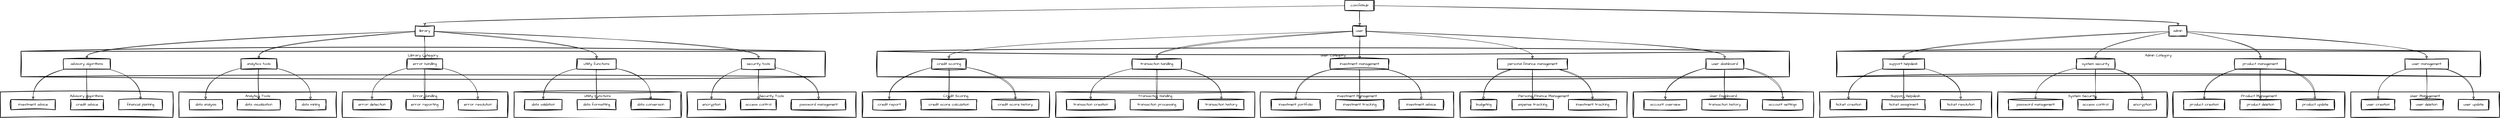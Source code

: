 <mxfile version="24.7.10">
  <diagram name="Page-1" id="plZfm_86Kl9MTUtSTH7-">
    <mxGraphModel dx="3033" dy="1530" grid="1" gridSize="10" guides="1" tooltips="1" connect="1" arrows="1" fold="1" page="1" pageScale="1" pageWidth="850" pageHeight="1100" math="0" shadow="0">
      <root>
        <mxCell id="0" />
        <mxCell id="1" parent="0" />
        <mxCell id="NJSE71hC_PdKQ5q1DnFO-1" value="Advisory Algorithms" style="whiteSpace=wrap;strokeWidth=2;verticalAlign=top;sketch=1;hachureGap=4;jiggle=2;curveFitting=1;fontFamily=Architects Daughter;fontSource=https%3A%2F%2Ffonts.googleapis.com%2Fcss%3Ffamily%3DArchitects%2BDaughter;" vertex="1" parent="1">
          <mxGeometry x="20" y="322" width="568" height="84" as="geometry" />
        </mxCell>
        <mxCell id="NJSE71hC_PdKQ5q1DnFO-2" value="investment advice" style="whiteSpace=wrap;strokeWidth=2;sketch=1;hachureGap=4;jiggle=2;curveFitting=1;fontFamily=Architects Daughter;fontSource=https%3A%2F%2Ffonts.googleapis.com%2Fcss%3Ffamily%3DArchitects%2BDaughter;" vertex="1" parent="1">
          <mxGeometry x="55" y="347" width="146" height="34" as="geometry" />
        </mxCell>
        <mxCell id="NJSE71hC_PdKQ5q1DnFO-3" value="credit advice" style="whiteSpace=wrap;strokeWidth=2;sketch=1;hachureGap=4;jiggle=2;curveFitting=1;fontFamily=Architects Daughter;fontSource=https%3A%2F%2Ffonts.googleapis.com%2Fcss%3Ffamily%3DArchitects%2BDaughter;" vertex="1" parent="1">
          <mxGeometry x="251" y="347" width="109" height="34" as="geometry" />
        </mxCell>
        <mxCell id="NJSE71hC_PdKQ5q1DnFO-4" value="financial planning" style="whiteSpace=wrap;strokeWidth=2;sketch=1;hachureGap=4;jiggle=2;curveFitting=1;fontFamily=Architects Daughter;fontSource=https%3A%2F%2Ffonts.googleapis.com%2Fcss%3Ffamily%3DArchitects%2BDaughter;" vertex="1" parent="1">
          <mxGeometry x="410" y="347" width="143" height="34" as="geometry" />
        </mxCell>
        <mxCell id="NJSE71hC_PdKQ5q1DnFO-5" value="Analytics Tools" style="whiteSpace=wrap;strokeWidth=2;verticalAlign=top;sketch=1;hachureGap=4;jiggle=2;curveFitting=1;fontFamily=Architects Daughter;fontSource=https%3A%2F%2Ffonts.googleapis.com%2Fcss%3Ffamily%3DArchitects%2BDaughter;" vertex="1" parent="1">
          <mxGeometry x="608" y="322" width="519" height="84" as="geometry" />
        </mxCell>
        <mxCell id="NJSE71hC_PdKQ5q1DnFO-6" value="data analysis" style="whiteSpace=wrap;strokeWidth=2;sketch=1;hachureGap=4;jiggle=2;curveFitting=1;fontFamily=Architects Daughter;fontSource=https%3A%2F%2Ffonts.googleapis.com%2Fcss%3Ffamily%3DArchitects%2BDaughter;" vertex="1" parent="1">
          <mxGeometry x="643" y="347" width="108" height="34" as="geometry" />
        </mxCell>
        <mxCell id="NJSE71hC_PdKQ5q1DnFO-7" value="data visualization" style="whiteSpace=wrap;strokeWidth=2;sketch=1;hachureGap=4;jiggle=2;curveFitting=1;fontFamily=Architects Daughter;fontSource=https%3A%2F%2Ffonts.googleapis.com%2Fcss%3Ffamily%3DArchitects%2BDaughter;" vertex="1" parent="1">
          <mxGeometry x="800" y="347" width="141" height="34" as="geometry" />
        </mxCell>
        <mxCell id="NJSE71hC_PdKQ5q1DnFO-8" value="data mining" style="whiteSpace=wrap;strokeWidth=2;sketch=1;hachureGap=4;jiggle=2;curveFitting=1;fontFamily=Architects Daughter;fontSource=https%3A%2F%2Ffonts.googleapis.com%2Fcss%3Ffamily%3DArchitects%2BDaughter;" vertex="1" parent="1">
          <mxGeometry x="992" y="347" width="100" height="34" as="geometry" />
        </mxCell>
        <mxCell id="NJSE71hC_PdKQ5q1DnFO-9" value="Error Handling" style="whiteSpace=wrap;strokeWidth=2;verticalAlign=top;sketch=1;hachureGap=4;jiggle=2;curveFitting=1;fontFamily=Architects Daughter;fontSource=https%3A%2F%2Ffonts.googleapis.com%2Fcss%3Ffamily%3DArchitects%2BDaughter;" vertex="1" parent="1">
          <mxGeometry x="1146" y="322" width="544" height="84" as="geometry" />
        </mxCell>
        <mxCell id="NJSE71hC_PdKQ5q1DnFO-10" value="error detection" style="whiteSpace=wrap;strokeWidth=2;sketch=1;hachureGap=4;jiggle=2;curveFitting=1;fontFamily=Architects Daughter;fontSource=https%3A%2F%2Ffonts.googleapis.com%2Fcss%3Ffamily%3DArchitects%2BDaughter;" vertex="1" parent="1">
          <mxGeometry x="1181" y="347" width="125" height="34" as="geometry" />
        </mxCell>
        <mxCell id="NJSE71hC_PdKQ5q1DnFO-11" value="error reporting" style="whiteSpace=wrap;strokeWidth=2;sketch=1;hachureGap=4;jiggle=2;curveFitting=1;fontFamily=Architects Daughter;fontSource=https%3A%2F%2Ffonts.googleapis.com%2Fcss%3Ffamily%3DArchitects%2BDaughter;" vertex="1" parent="1">
          <mxGeometry x="1356" y="347" width="122" height="34" as="geometry" />
        </mxCell>
        <mxCell id="NJSE71hC_PdKQ5q1DnFO-12" value="error resolution" style="whiteSpace=wrap;strokeWidth=2;sketch=1;hachureGap=4;jiggle=2;curveFitting=1;fontFamily=Architects Daughter;fontSource=https%3A%2F%2Ffonts.googleapis.com%2Fcss%3Ffamily%3DArchitects%2BDaughter;" vertex="1" parent="1">
          <mxGeometry x="1528" y="347" width="128" height="34" as="geometry" />
        </mxCell>
        <mxCell id="NJSE71hC_PdKQ5q1DnFO-13" value="Utility Functions" style="whiteSpace=wrap;strokeWidth=2;verticalAlign=top;sketch=1;hachureGap=4;jiggle=2;curveFitting=1;fontFamily=Architects Daughter;fontSource=https%3A%2F%2Ffonts.googleapis.com%2Fcss%3Ffamily%3DArchitects%2BDaughter;" vertex="1" parent="1">
          <mxGeometry x="1711" y="322" width="550" height="84" as="geometry" />
        </mxCell>
        <mxCell id="NJSE71hC_PdKQ5q1DnFO-14" value="data validation" style="whiteSpace=wrap;strokeWidth=2;sketch=1;hachureGap=4;jiggle=2;curveFitting=1;fontFamily=Architects Daughter;fontSource=https%3A%2F%2Ffonts.googleapis.com%2Fcss%3Ffamily%3DArchitects%2BDaughter;" vertex="1" parent="1">
          <mxGeometry x="1746" y="347" width="123" height="34" as="geometry" />
        </mxCell>
        <mxCell id="NJSE71hC_PdKQ5q1DnFO-15" value="data formatting" style="whiteSpace=wrap;strokeWidth=2;sketch=1;hachureGap=4;jiggle=2;curveFitting=1;fontFamily=Architects Daughter;fontSource=https%3A%2F%2Ffonts.googleapis.com%2Fcss%3Ffamily%3DArchitects%2BDaughter;" vertex="1" parent="1">
          <mxGeometry x="1919" y="347" width="128" height="34" as="geometry" />
        </mxCell>
        <mxCell id="NJSE71hC_PdKQ5q1DnFO-16" value="data conversion" style="whiteSpace=wrap;strokeWidth=2;sketch=1;hachureGap=4;jiggle=2;curveFitting=1;fontFamily=Architects Daughter;fontSource=https%3A%2F%2Ffonts.googleapis.com%2Fcss%3Ffamily%3DArchitects%2BDaughter;" vertex="1" parent="1">
          <mxGeometry x="2097" y="347" width="128" height="34" as="geometry" />
        </mxCell>
        <mxCell id="NJSE71hC_PdKQ5q1DnFO-17" value="Security Tools" style="whiteSpace=wrap;strokeWidth=2;verticalAlign=top;sketch=1;hachureGap=4;jiggle=2;curveFitting=1;fontFamily=Architects Daughter;fontSource=https%3A%2F%2Ffonts.googleapis.com%2Fcss%3Ffamily%3DArchitects%2BDaughter;" vertex="1" parent="1">
          <mxGeometry x="2280" y="322" width="557" height="84" as="geometry" />
        </mxCell>
        <mxCell id="NJSE71hC_PdKQ5q1DnFO-18" value="encryption" style="whiteSpace=wrap;strokeWidth=2;sketch=1;hachureGap=4;jiggle=2;curveFitting=1;fontFamily=Architects Daughter;fontSource=https%3A%2F%2Ffonts.googleapis.com%2Fcss%3Ffamily%3DArchitects%2BDaughter;" vertex="1" parent="1">
          <mxGeometry x="2315" y="347" width="92" height="34" as="geometry" />
        </mxCell>
        <mxCell id="NJSE71hC_PdKQ5q1DnFO-19" value="access control" style="whiteSpace=wrap;strokeWidth=2;sketch=1;hachureGap=4;jiggle=2;curveFitting=1;fontFamily=Architects Daughter;fontSource=https%3A%2F%2Ffonts.googleapis.com%2Fcss%3Ffamily%3DArchitects%2BDaughter;" vertex="1" parent="1">
          <mxGeometry x="2457" y="347" width="117" height="34" as="geometry" />
        </mxCell>
        <mxCell id="NJSE71hC_PdKQ5q1DnFO-20" value="password management" style="whiteSpace=wrap;strokeWidth=2;sketch=1;hachureGap=4;jiggle=2;curveFitting=1;fontFamily=Architects Daughter;fontSource=https%3A%2F%2Ffonts.googleapis.com%2Fcss%3Ffamily%3DArchitects%2BDaughter;" vertex="1" parent="1">
          <mxGeometry x="2624" y="347" width="179" height="34" as="geometry" />
        </mxCell>
        <mxCell id="NJSE71hC_PdKQ5q1DnFO-21" value="Credit Scoring" style="whiteSpace=wrap;strokeWidth=2;verticalAlign=top;sketch=1;hachureGap=4;jiggle=2;curveFitting=1;fontFamily=Architects Daughter;fontSource=https%3A%2F%2Ffonts.googleapis.com%2Fcss%3Ffamily%3DArchitects%2BDaughter;" vertex="1" parent="1">
          <mxGeometry x="2857" y="322" width="616" height="84" as="geometry" />
        </mxCell>
        <mxCell id="NJSE71hC_PdKQ5q1DnFO-22" value="credit report" style="whiteSpace=wrap;strokeWidth=2;sketch=1;hachureGap=4;jiggle=2;curveFitting=1;fontFamily=Architects Daughter;fontSource=https%3A%2F%2Ffonts.googleapis.com%2Fcss%3Ffamily%3DArchitects%2BDaughter;" vertex="1" parent="1">
          <mxGeometry x="2892" y="347" width="108" height="34" as="geometry" />
        </mxCell>
        <mxCell id="NJSE71hC_PdKQ5q1DnFO-23" value="credit score calculation" style="whiteSpace=wrap;strokeWidth=2;sketch=1;hachureGap=4;jiggle=2;curveFitting=1;fontFamily=Architects Daughter;fontSource=https%3A%2F%2Ffonts.googleapis.com%2Fcss%3Ffamily%3DArchitects%2BDaughter;" vertex="1" parent="1">
          <mxGeometry x="3050" y="347" width="184" height="34" as="geometry" />
        </mxCell>
        <mxCell id="NJSE71hC_PdKQ5q1DnFO-24" value="credit score history" style="whiteSpace=wrap;strokeWidth=2;sketch=1;hachureGap=4;jiggle=2;curveFitting=1;fontFamily=Architects Daughter;fontSource=https%3A%2F%2Ffonts.googleapis.com%2Fcss%3Ffamily%3DArchitects%2BDaughter;" vertex="1" parent="1">
          <mxGeometry x="3284" y="347" width="154" height="34" as="geometry" />
        </mxCell>
        <mxCell id="NJSE71hC_PdKQ5q1DnFO-25" value="Transaction Handling" style="whiteSpace=wrap;strokeWidth=2;verticalAlign=top;sketch=1;hachureGap=4;jiggle=2;curveFitting=1;fontFamily=Architects Daughter;fontSource=https%3A%2F%2Ffonts.googleapis.com%2Fcss%3Ffamily%3DArchitects%2BDaughter;" vertex="1" parent="1">
          <mxGeometry x="3494" y="322" width="655" height="84" as="geometry" />
        </mxCell>
        <mxCell id="NJSE71hC_PdKQ5q1DnFO-26" value="transaction creation" style="whiteSpace=wrap;strokeWidth=2;sketch=1;hachureGap=4;jiggle=2;curveFitting=1;fontFamily=Architects Daughter;fontSource=https%3A%2F%2Ffonts.googleapis.com%2Fcss%3Ffamily%3DArchitects%2BDaughter;" vertex="1" parent="1">
          <mxGeometry x="3529" y="347" width="160" height="34" as="geometry" />
        </mxCell>
        <mxCell id="NJSE71hC_PdKQ5q1DnFO-27" value="transaction processing" style="whiteSpace=wrap;strokeWidth=2;sketch=1;hachureGap=4;jiggle=2;curveFitting=1;fontFamily=Architects Daughter;fontSource=https%3A%2F%2Ffonts.googleapis.com%2Fcss%3Ffamily%3DArchitects%2BDaughter;" vertex="1" parent="1">
          <mxGeometry x="3739" y="347" width="175" height="34" as="geometry" />
        </mxCell>
        <mxCell id="NJSE71hC_PdKQ5q1DnFO-28" value="transaction history" style="whiteSpace=wrap;strokeWidth=2;sketch=1;hachureGap=4;jiggle=2;curveFitting=1;fontFamily=Architects Daughter;fontSource=https%3A%2F%2Ffonts.googleapis.com%2Fcss%3Ffamily%3DArchitects%2BDaughter;" vertex="1" parent="1">
          <mxGeometry x="3964" y="347" width="150" height="34" as="geometry" />
        </mxCell>
        <mxCell id="NJSE71hC_PdKQ5q1DnFO-29" value="Investment Management" style="whiteSpace=wrap;strokeWidth=2;verticalAlign=top;sketch=1;hachureGap=4;jiggle=2;curveFitting=1;fontFamily=Architects Daughter;fontSource=https%3A%2F%2Ffonts.googleapis.com%2Fcss%3Ffamily%3DArchitects%2BDaughter;" vertex="1" parent="1">
          <mxGeometry x="4168" y="322" width="636" height="84" as="geometry" />
        </mxCell>
        <mxCell id="NJSE71hC_PdKQ5q1DnFO-30" value="investment portfolio" style="whiteSpace=wrap;strokeWidth=2;sketch=1;hachureGap=4;jiggle=2;curveFitting=1;fontFamily=Architects Daughter;fontSource=https%3A%2F%2Ffonts.googleapis.com%2Fcss%3Ffamily%3DArchitects%2BDaughter;" vertex="1" parent="1">
          <mxGeometry x="4203" y="347" width="162" height="34" as="geometry" />
        </mxCell>
        <mxCell id="NJSE71hC_PdKQ5q1DnFO-31" value="investment tracking" style="whiteSpace=wrap;strokeWidth=2;sketch=1;hachureGap=4;jiggle=2;curveFitting=1;fontFamily=Architects Daughter;fontSource=https%3A%2F%2Ffonts.googleapis.com%2Fcss%3Ffamily%3DArchitects%2BDaughter;" vertex="1" parent="1">
          <mxGeometry x="4416" y="347" width="158" height="34" as="geometry" />
        </mxCell>
        <mxCell id="NJSE71hC_PdKQ5q1DnFO-32" value="investment advice" style="whiteSpace=wrap;strokeWidth=2;sketch=1;hachureGap=4;jiggle=2;curveFitting=1;fontFamily=Architects Daughter;fontSource=https%3A%2F%2Ffonts.googleapis.com%2Fcss%3Ffamily%3DArchitects%2BDaughter;" vertex="1" parent="1">
          <mxGeometry x="4624" y="347" width="146" height="34" as="geometry" />
        </mxCell>
        <mxCell id="NJSE71hC_PdKQ5q1DnFO-33" value="Personal Finance Management" style="whiteSpace=wrap;strokeWidth=2;verticalAlign=top;sketch=1;hachureGap=4;jiggle=2;curveFitting=1;fontFamily=Architects Daughter;fontSource=https%3A%2F%2Ffonts.googleapis.com%2Fcss%3Ffamily%3DArchitects%2BDaughter;" vertex="1" parent="1">
          <mxGeometry x="4825" y="322" width="550" height="84" as="geometry" />
        </mxCell>
        <mxCell id="NJSE71hC_PdKQ5q1DnFO-34" value="budgeting" style="whiteSpace=wrap;strokeWidth=2;sketch=1;hachureGap=4;jiggle=2;curveFitting=1;fontFamily=Architects Daughter;fontSource=https%3A%2F%2Ffonts.googleapis.com%2Fcss%3Ffamily%3DArchitects%2BDaughter;" vertex="1" parent="1">
          <mxGeometry x="4860" y="347" width="86" height="34" as="geometry" />
        </mxCell>
        <mxCell id="NJSE71hC_PdKQ5q1DnFO-35" value="expense tracking" style="whiteSpace=wrap;strokeWidth=2;sketch=1;hachureGap=4;jiggle=2;curveFitting=1;fontFamily=Architects Daughter;fontSource=https%3A%2F%2Ffonts.googleapis.com%2Fcss%3Ffamily%3DArchitects%2BDaughter;" vertex="1" parent="1">
          <mxGeometry x="4996" y="347" width="136" height="34" as="geometry" />
        </mxCell>
        <mxCell id="NJSE71hC_PdKQ5q1DnFO-36" value="investment tracking" style="whiteSpace=wrap;strokeWidth=2;sketch=1;hachureGap=4;jiggle=2;curveFitting=1;fontFamily=Architects Daughter;fontSource=https%3A%2F%2Ffonts.googleapis.com%2Fcss%3Ffamily%3DArchitects%2BDaughter;" vertex="1" parent="1">
          <mxGeometry x="5182" y="347" width="158" height="34" as="geometry" />
        </mxCell>
        <mxCell id="NJSE71hC_PdKQ5q1DnFO-37" value="User Dashboard" style="whiteSpace=wrap;strokeWidth=2;verticalAlign=top;sketch=1;hachureGap=4;jiggle=2;curveFitting=1;fontFamily=Architects Daughter;fontSource=https%3A%2F%2Ffonts.googleapis.com%2Fcss%3Ffamily%3DArchitects%2BDaughter;" vertex="1" parent="1">
          <mxGeometry x="5395" y="322" width="593" height="84" as="geometry" />
        </mxCell>
        <mxCell id="NJSE71hC_PdKQ5q1DnFO-38" value="account overview" style="whiteSpace=wrap;strokeWidth=2;sketch=1;hachureGap=4;jiggle=2;curveFitting=1;fontFamily=Architects Daughter;fontSource=https%3A%2F%2Ffonts.googleapis.com%2Fcss%3Ffamily%3DArchitects%2BDaughter;" vertex="1" parent="1">
          <mxGeometry x="5430" y="347" width="141" height="34" as="geometry" />
        </mxCell>
        <mxCell id="NJSE71hC_PdKQ5q1DnFO-39" value="transaction history" style="whiteSpace=wrap;strokeWidth=2;sketch=1;hachureGap=4;jiggle=2;curveFitting=1;fontFamily=Architects Daughter;fontSource=https%3A%2F%2Ffonts.googleapis.com%2Fcss%3Ffamily%3DArchitects%2BDaughter;" vertex="1" parent="1">
          <mxGeometry x="5621" y="347" width="150" height="34" as="geometry" />
        </mxCell>
        <mxCell id="NJSE71hC_PdKQ5q1DnFO-40" value="account settings" style="whiteSpace=wrap;strokeWidth=2;sketch=1;hachureGap=4;jiggle=2;curveFitting=1;fontFamily=Architects Daughter;fontSource=https%3A%2F%2Ffonts.googleapis.com%2Fcss%3Ffamily%3DArchitects%2BDaughter;" vertex="1" parent="1">
          <mxGeometry x="5821" y="347" width="132" height="34" as="geometry" />
        </mxCell>
        <mxCell id="NJSE71hC_PdKQ5q1DnFO-41" value="Support Helpdesk" style="whiteSpace=wrap;strokeWidth=2;verticalAlign=top;sketch=1;hachureGap=4;jiggle=2;curveFitting=1;fontFamily=Architects Daughter;fontSource=https%3A%2F%2Ffonts.googleapis.com%2Fcss%3Ffamily%3DArchitects%2BDaughter;" vertex="1" parent="1">
          <mxGeometry x="6008" y="322" width="567" height="84" as="geometry" />
        </mxCell>
        <mxCell id="NJSE71hC_PdKQ5q1DnFO-42" value="ticket creation" style="whiteSpace=wrap;strokeWidth=2;sketch=1;hachureGap=4;jiggle=2;curveFitting=1;fontFamily=Architects Daughter;fontSource=https%3A%2F%2Ffonts.googleapis.com%2Fcss%3Ffamily%3DArchitects%2BDaughter;" vertex="1" parent="1">
          <mxGeometry x="6043" y="347" width="121" height="34" as="geometry" />
        </mxCell>
        <mxCell id="NJSE71hC_PdKQ5q1DnFO-43" value="ticket assignment" style="whiteSpace=wrap;strokeWidth=2;sketch=1;hachureGap=4;jiggle=2;curveFitting=1;fontFamily=Architects Daughter;fontSource=https%3A%2F%2Ffonts.googleapis.com%2Fcss%3Ffamily%3DArchitects%2BDaughter;" vertex="1" parent="1">
          <mxGeometry x="6214" y="347" width="142" height="34" as="geometry" />
        </mxCell>
        <mxCell id="NJSE71hC_PdKQ5q1DnFO-44" value="ticket resolution" style="whiteSpace=wrap;strokeWidth=2;sketch=1;hachureGap=4;jiggle=2;curveFitting=1;fontFamily=Architects Daughter;fontSource=https%3A%2F%2Ffonts.googleapis.com%2Fcss%3Ffamily%3DArchitects%2BDaughter;" vertex="1" parent="1">
          <mxGeometry x="6406" y="347" width="134" height="34" as="geometry" />
        </mxCell>
        <mxCell id="NJSE71hC_PdKQ5q1DnFO-45" value="System Security" style="whiteSpace=wrap;strokeWidth=2;verticalAlign=top;sketch=1;hachureGap=4;jiggle=2;curveFitting=1;fontFamily=Architects Daughter;fontSource=https%3A%2F%2Ffonts.googleapis.com%2Fcss%3Ffamily%3DArchitects%2BDaughter;" vertex="1" parent="1">
          <mxGeometry x="6595" y="322" width="557" height="84" as="geometry" />
        </mxCell>
        <mxCell id="NJSE71hC_PdKQ5q1DnFO-46" value="password management" style="whiteSpace=wrap;strokeWidth=2;sketch=1;hachureGap=4;jiggle=2;curveFitting=1;fontFamily=Architects Daughter;fontSource=https%3A%2F%2Ffonts.googleapis.com%2Fcss%3Ffamily%3DArchitects%2BDaughter;" vertex="1" parent="1">
          <mxGeometry x="6630" y="347" width="179" height="34" as="geometry" />
        </mxCell>
        <mxCell id="NJSE71hC_PdKQ5q1DnFO-47" value="access control" style="whiteSpace=wrap;strokeWidth=2;sketch=1;hachureGap=4;jiggle=2;curveFitting=1;fontFamily=Architects Daughter;fontSource=https%3A%2F%2Ffonts.googleapis.com%2Fcss%3Ffamily%3DArchitects%2BDaughter;" vertex="1" parent="1">
          <mxGeometry x="6858" y="347" width="117" height="34" as="geometry" />
        </mxCell>
        <mxCell id="NJSE71hC_PdKQ5q1DnFO-48" value="encryption" style="whiteSpace=wrap;strokeWidth=2;sketch=1;hachureGap=4;jiggle=2;curveFitting=1;fontFamily=Architects Daughter;fontSource=https%3A%2F%2Ffonts.googleapis.com%2Fcss%3Ffamily%3DArchitects%2BDaughter;" vertex="1" parent="1">
          <mxGeometry x="7025" y="347" width="92" height="34" as="geometry" />
        </mxCell>
        <mxCell id="NJSE71hC_PdKQ5q1DnFO-49" value="Product Management" style="whiteSpace=wrap;strokeWidth=2;verticalAlign=top;sketch=1;hachureGap=4;jiggle=2;curveFitting=1;fontFamily=Architects Daughter;fontSource=https%3A%2F%2Ffonts.googleapis.com%2Fcss%3Ffamily%3DArchitects%2BDaughter;" vertex="1" parent="1">
          <mxGeometry x="7172" y="322" width="565" height="84" as="geometry" />
        </mxCell>
        <mxCell id="NJSE71hC_PdKQ5q1DnFO-50" value="product creation" style="whiteSpace=wrap;strokeWidth=2;sketch=1;hachureGap=4;jiggle=2;curveFitting=1;fontFamily=Architects Daughter;fontSource=https%3A%2F%2Ffonts.googleapis.com%2Fcss%3Ffamily%3DArchitects%2BDaughter;" vertex="1" parent="1">
          <mxGeometry x="7207" y="347" width="135" height="34" as="geometry" />
        </mxCell>
        <mxCell id="NJSE71hC_PdKQ5q1DnFO-51" value="product deletion" style="whiteSpace=wrap;strokeWidth=2;sketch=1;hachureGap=4;jiggle=2;curveFitting=1;fontFamily=Architects Daughter;fontSource=https%3A%2F%2Ffonts.googleapis.com%2Fcss%3Ffamily%3DArchitects%2BDaughter;" vertex="1" parent="1">
          <mxGeometry x="7392" y="347" width="135" height="34" as="geometry" />
        </mxCell>
        <mxCell id="NJSE71hC_PdKQ5q1DnFO-52" value="product update" style="whiteSpace=wrap;strokeWidth=2;sketch=1;hachureGap=4;jiggle=2;curveFitting=1;fontFamily=Architects Daughter;fontSource=https%3A%2F%2Ffonts.googleapis.com%2Fcss%3Ffamily%3DArchitects%2BDaughter;" vertex="1" parent="1">
          <mxGeometry x="7577" y="347" width="126" height="34" as="geometry" />
        </mxCell>
        <mxCell id="NJSE71hC_PdKQ5q1DnFO-53" value="User Management" style="whiteSpace=wrap;strokeWidth=2;verticalAlign=top;sketch=1;hachureGap=4;jiggle=2;curveFitting=1;fontFamily=Architects Daughter;fontSource=https%3A%2F%2Ffonts.googleapis.com%2Fcss%3Ffamily%3DArchitects%2BDaughter;" vertex="1" parent="1">
          <mxGeometry x="7757" y="322" width="489" height="84" as="geometry" />
        </mxCell>
        <mxCell id="NJSE71hC_PdKQ5q1DnFO-54" value="user creation" style="whiteSpace=wrap;strokeWidth=2;sketch=1;hachureGap=4;jiggle=2;curveFitting=1;fontFamily=Architects Daughter;fontSource=https%3A%2F%2Ffonts.googleapis.com%2Fcss%3Ffamily%3DArchitects%2BDaughter;" vertex="1" parent="1">
          <mxGeometry x="7792" y="347" width="110" height="34" as="geometry" />
        </mxCell>
        <mxCell id="NJSE71hC_PdKQ5q1DnFO-55" value="user deletion" style="whiteSpace=wrap;strokeWidth=2;sketch=1;hachureGap=4;jiggle=2;curveFitting=1;fontFamily=Architects Daughter;fontSource=https%3A%2F%2Ffonts.googleapis.com%2Fcss%3Ffamily%3DArchitects%2BDaughter;" vertex="1" parent="1">
          <mxGeometry x="7952" y="347" width="109" height="34" as="geometry" />
        </mxCell>
        <mxCell id="NJSE71hC_PdKQ5q1DnFO-56" value="user update" style="whiteSpace=wrap;strokeWidth=2;sketch=1;hachureGap=4;jiggle=2;curveFitting=1;fontFamily=Architects Daughter;fontSource=https%3A%2F%2Ffonts.googleapis.com%2Fcss%3Ffamily%3DArchitects%2BDaughter;" vertex="1" parent="1">
          <mxGeometry x="8111" y="347" width="100" height="34" as="geometry" />
        </mxCell>
        <mxCell id="NJSE71hC_PdKQ5q1DnFO-57" value="Library Category" style="whiteSpace=wrap;strokeWidth=2;verticalAlign=top;sketch=1;hachureGap=4;jiggle=2;curveFitting=1;fontFamily=Architects Daughter;fontSource=https%3A%2F%2Ffonts.googleapis.com%2Fcss%3Ffamily%3DArchitects%2BDaughter;" vertex="1" parent="1">
          <mxGeometry x="88" y="188" width="2647" height="84" as="geometry" />
        </mxCell>
        <mxCell id="NJSE71hC_PdKQ5q1DnFO-58" value="security tools" style="whiteSpace=wrap;strokeWidth=2;sketch=1;hachureGap=4;jiggle=2;curveFitting=1;fontFamily=Architects Daughter;fontSource=https%3A%2F%2Ffonts.googleapis.com%2Fcss%3Ffamily%3DArchitects%2BDaughter;" vertex="1" parent="1">
          <mxGeometry x="2460" y="213" width="111" height="34" as="geometry" />
        </mxCell>
        <mxCell id="NJSE71hC_PdKQ5q1DnFO-59" value="utility functions" style="whiteSpace=wrap;strokeWidth=2;sketch=1;hachureGap=4;jiggle=2;curveFitting=1;fontFamily=Architects Daughter;fontSource=https%3A%2F%2Ffonts.googleapis.com%2Fcss%3Ffamily%3DArchitects%2BDaughter;" vertex="1" parent="1">
          <mxGeometry x="1918" y="213" width="129" height="34" as="geometry" />
        </mxCell>
        <mxCell id="NJSE71hC_PdKQ5q1DnFO-60" value="error handling" style="whiteSpace=wrap;strokeWidth=2;sketch=1;hachureGap=4;jiggle=2;curveFitting=1;fontFamily=Architects Daughter;fontSource=https%3A%2F%2Ffonts.googleapis.com%2Fcss%3Ffamily%3DArchitects%2BDaughter;" vertex="1" parent="1">
          <mxGeometry x="1359" y="213" width="117" height="34" as="geometry" />
        </mxCell>
        <mxCell id="NJSE71hC_PdKQ5q1DnFO-61" value="analytics tools" style="whiteSpace=wrap;strokeWidth=2;sketch=1;hachureGap=4;jiggle=2;curveFitting=1;fontFamily=Architects Daughter;fontSource=https%3A%2F%2Ffonts.googleapis.com%2Fcss%3Ffamily%3DArchitects%2BDaughter;" vertex="1" parent="1">
          <mxGeometry x="812" y="213" width="118" height="34" as="geometry" />
        </mxCell>
        <mxCell id="NJSE71hC_PdKQ5q1DnFO-62" value="advisory algorithms" style="whiteSpace=wrap;strokeWidth=2;sketch=1;hachureGap=4;jiggle=2;curveFitting=1;fontFamily=Architects Daughter;fontSource=https%3A%2F%2Ffonts.googleapis.com%2Fcss%3Ffamily%3DArchitects%2BDaughter;" vertex="1" parent="1">
          <mxGeometry x="228" y="213" width="154" height="34" as="geometry" />
        </mxCell>
        <mxCell id="NJSE71hC_PdKQ5q1DnFO-63" value="User Category" style="whiteSpace=wrap;strokeWidth=2;verticalAlign=top;sketch=1;hachureGap=4;jiggle=2;curveFitting=1;fontFamily=Architects Daughter;fontSource=https%3A%2F%2Ffonts.googleapis.com%2Fcss%3Ffamily%3DArchitects%2BDaughter;" vertex="1" parent="1">
          <mxGeometry x="2906" y="188" width="3003" height="84" as="geometry" />
        </mxCell>
        <mxCell id="NJSE71hC_PdKQ5q1DnFO-64" value="user dashboard" style="whiteSpace=wrap;strokeWidth=2;sketch=1;hachureGap=4;jiggle=2;curveFitting=1;fontFamily=Architects Daughter;fontSource=https%3A%2F%2Ffonts.googleapis.com%2Fcss%3Ffamily%3DArchitects%2BDaughter;" vertex="1" parent="1">
          <mxGeometry x="5634" y="213" width="124" height="34" as="geometry" />
        </mxCell>
        <mxCell id="NJSE71hC_PdKQ5q1DnFO-65" value="personal finance management" style="whiteSpace=wrap;strokeWidth=2;sketch=1;hachureGap=4;jiggle=2;curveFitting=1;fontFamily=Architects Daughter;fontSource=https%3A%2F%2Ffonts.googleapis.com%2Fcss%3Ffamily%3DArchitects%2BDaughter;" vertex="1" parent="1">
          <mxGeometry x="4948" y="213" width="231" height="34" as="geometry" />
        </mxCell>
        <mxCell id="NJSE71hC_PdKQ5q1DnFO-66" value="investment management" style="whiteSpace=wrap;strokeWidth=2;sketch=1;hachureGap=4;jiggle=2;curveFitting=1;fontFamily=Architects Daughter;fontSource=https%3A%2F%2Ffonts.googleapis.com%2Fcss%3Ffamily%3DArchitects%2BDaughter;" vertex="1" parent="1">
          <mxGeometry x="4398" y="213" width="192" height="34" as="geometry" />
        </mxCell>
        <mxCell id="NJSE71hC_PdKQ5q1DnFO-67" value="transaction handling" style="whiteSpace=wrap;strokeWidth=2;sketch=1;hachureGap=4;jiggle=2;curveFitting=1;fontFamily=Architects Daughter;fontSource=https%3A%2F%2Ffonts.googleapis.com%2Fcss%3Ffamily%3DArchitects%2BDaughter;" vertex="1" parent="1">
          <mxGeometry x="3746" y="213" width="161" height="34" as="geometry" />
        </mxCell>
        <mxCell id="NJSE71hC_PdKQ5q1DnFO-68" value="credit scoring" style="whiteSpace=wrap;strokeWidth=2;sketch=1;hachureGap=4;jiggle=2;curveFitting=1;fontFamily=Architects Daughter;fontSource=https%3A%2F%2Ffonts.googleapis.com%2Fcss%3Ffamily%3DArchitects%2BDaughter;" vertex="1" parent="1">
          <mxGeometry x="3086" y="213" width="113" height="34" as="geometry" />
        </mxCell>
        <mxCell id="NJSE71hC_PdKQ5q1DnFO-69" value="Admin Category" style="whiteSpace=wrap;strokeWidth=2;verticalAlign=top;sketch=1;hachureGap=4;jiggle=2;curveFitting=1;fontFamily=Architects Daughter;fontSource=https%3A%2F%2Ffonts.googleapis.com%2Fcss%3Ffamily%3DArchitects%2BDaughter;" vertex="1" parent="1">
          <mxGeometry x="6064" y="188" width="2119" height="84" as="geometry" />
        </mxCell>
        <mxCell id="NJSE71hC_PdKQ5q1DnFO-70" value="user management" style="whiteSpace=wrap;strokeWidth=2;sketch=1;hachureGap=4;jiggle=2;curveFitting=1;fontFamily=Architects Daughter;fontSource=https%3A%2F%2Ffonts.googleapis.com%2Fcss%3Ffamily%3DArchitects%2BDaughter;" vertex="1" parent="1">
          <mxGeometry x="7935" y="213" width="143" height="34" as="geometry" />
        </mxCell>
        <mxCell id="NJSE71hC_PdKQ5q1DnFO-71" value="product management" style="whiteSpace=wrap;strokeWidth=2;sketch=1;hachureGap=4;jiggle=2;curveFitting=1;fontFamily=Architects Daughter;fontSource=https%3A%2F%2Ffonts.googleapis.com%2Fcss%3Ffamily%3DArchitects%2BDaughter;" vertex="1" parent="1">
          <mxGeometry x="7375" y="213" width="168" height="34" as="geometry" />
        </mxCell>
        <mxCell id="NJSE71hC_PdKQ5q1DnFO-72" value="system security" style="whiteSpace=wrap;strokeWidth=2;sketch=1;hachureGap=4;jiggle=2;curveFitting=1;fontFamily=Architects Daughter;fontSource=https%3A%2F%2Ffonts.googleapis.com%2Fcss%3Ffamily%3DArchitects%2BDaughter;" vertex="1" parent="1">
          <mxGeometry x="6854" y="213" width="126" height="34" as="geometry" />
        </mxCell>
        <mxCell id="NJSE71hC_PdKQ5q1DnFO-73" value="support helpdesk" style="whiteSpace=wrap;strokeWidth=2;sketch=1;hachureGap=4;jiggle=2;curveFitting=1;fontFamily=Architects Daughter;fontSource=https%3A%2F%2Ffonts.googleapis.com%2Fcss%3Ffamily%3DArchitects%2BDaughter;" vertex="1" parent="1">
          <mxGeometry x="6216" y="213" width="138" height="34" as="geometry" />
        </mxCell>
        <mxCell id="NJSE71hC_PdKQ5q1DnFO-74" value="com.finhub" style="whiteSpace=wrap;strokeWidth=2;sketch=1;hachureGap=4;jiggle=2;curveFitting=1;fontFamily=Architects Daughter;fontSource=https%3A%2F%2Ffonts.googleapis.com%2Fcss%3Ffamily%3DArchitects%2BDaughter;" vertex="1" parent="1">
          <mxGeometry x="4446" y="20" width="96" height="34" as="geometry" />
        </mxCell>
        <mxCell id="NJSE71hC_PdKQ5q1DnFO-75" value="admin" style="whiteSpace=wrap;strokeWidth=2;sketch=1;hachureGap=4;jiggle=2;curveFitting=1;fontFamily=Architects Daughter;fontSource=https%3A%2F%2Ffonts.googleapis.com%2Fcss%3Ffamily%3DArchitects%2BDaughter;" vertex="1" parent="1">
          <mxGeometry x="7158" y="104" width="59" height="34" as="geometry" />
        </mxCell>
        <mxCell id="NJSE71hC_PdKQ5q1DnFO-76" value="user" style="whiteSpace=wrap;strokeWidth=2;sketch=1;hachureGap=4;jiggle=2;curveFitting=1;fontFamily=Architects Daughter;fontSource=https%3A%2F%2Ffonts.googleapis.com%2Fcss%3Ffamily%3DArchitects%2BDaughter;" vertex="1" parent="1">
          <mxGeometry x="4472" y="104" width="45" height="34" as="geometry" />
        </mxCell>
        <mxCell id="NJSE71hC_PdKQ5q1DnFO-77" value="library" style="whiteSpace=wrap;strokeWidth=2;sketch=1;hachureGap=4;jiggle=2;curveFitting=1;fontFamily=Architects Daughter;fontSource=https%3A%2F%2Ffonts.googleapis.com%2Fcss%3Ffamily%3DArchitects%2BDaughter;" vertex="1" parent="1">
          <mxGeometry x="1386" y="104" width="62" height="34" as="geometry" />
        </mxCell>
        <mxCell id="NJSE71hC_PdKQ5q1DnFO-78" value="" style="curved=1;startArrow=none;endArrow=block;exitX=1.01;exitY=0.52;entryX=0.51;entryY=0;rounded=0;sketch=1;hachureGap=4;jiggle=2;curveFitting=1;fontFamily=Architects Daughter;fontSource=https%3A%2F%2Ffonts.googleapis.com%2Fcss%3Ffamily%3DArchitects%2BDaughter;" edge="1" parent="1" source="NJSE71hC_PdKQ5q1DnFO-74" target="NJSE71hC_PdKQ5q1DnFO-75">
          <mxGeometry relative="1" as="geometry">
            <Array as="points">
              <mxPoint x="7188" y="79" />
            </Array>
          </mxGeometry>
        </mxCell>
        <mxCell id="NJSE71hC_PdKQ5q1DnFO-79" value="" style="curved=1;startArrow=none;endArrow=block;exitX=0.51;exitY=1;entryX=0.5;entryY=0;rounded=0;sketch=1;hachureGap=4;jiggle=2;curveFitting=1;fontFamily=Architects Daughter;fontSource=https%3A%2F%2Ffonts.googleapis.com%2Fcss%3Ffamily%3DArchitects%2BDaughter;" edge="1" parent="1" source="NJSE71hC_PdKQ5q1DnFO-74" target="NJSE71hC_PdKQ5q1DnFO-76">
          <mxGeometry relative="1" as="geometry">
            <Array as="points" />
          </mxGeometry>
        </mxCell>
        <mxCell id="NJSE71hC_PdKQ5q1DnFO-80" value="" style="curved=1;startArrow=none;endArrow=block;exitX=0;exitY=0.52;entryX=0.5;entryY=0;rounded=0;sketch=1;hachureGap=4;jiggle=2;curveFitting=1;fontFamily=Architects Daughter;fontSource=https%3A%2F%2Ffonts.googleapis.com%2Fcss%3Ffamily%3DArchitects%2BDaughter;" edge="1" parent="1" source="NJSE71hC_PdKQ5q1DnFO-74" target="NJSE71hC_PdKQ5q1DnFO-77">
          <mxGeometry relative="1" as="geometry">
            <Array as="points">
              <mxPoint x="1417" y="79" />
            </Array>
          </mxGeometry>
        </mxCell>
        <mxCell id="NJSE71hC_PdKQ5q1DnFO-81" value="" style="curved=1;startArrow=none;endArrow=block;exitX=1.01;exitY=0.54;entryX=0.5;entryY=-0.01;rounded=0;sketch=1;hachureGap=4;jiggle=2;curveFitting=1;fontFamily=Architects Daughter;fontSource=https%3A%2F%2Ffonts.googleapis.com%2Fcss%3Ffamily%3DArchitects%2BDaughter;" edge="1" parent="1" source="NJSE71hC_PdKQ5q1DnFO-75" target="NJSE71hC_PdKQ5q1DnFO-70">
          <mxGeometry relative="1" as="geometry">
            <Array as="points">
              <mxPoint x="8006" y="163" />
            </Array>
          </mxGeometry>
        </mxCell>
        <mxCell id="NJSE71hC_PdKQ5q1DnFO-82" value="" style="curved=1;startArrow=none;endArrow=block;exitX=1.01;exitY=0.63;entryX=0.5;entryY=-0.01;rounded=0;sketch=1;hachureGap=4;jiggle=2;curveFitting=1;fontFamily=Architects Daughter;fontSource=https%3A%2F%2Ffonts.googleapis.com%2Fcss%3Ffamily%3DArchitects%2BDaughter;" edge="1" parent="1" source="NJSE71hC_PdKQ5q1DnFO-75" target="NJSE71hC_PdKQ5q1DnFO-71">
          <mxGeometry relative="1" as="geometry">
            <Array as="points">
              <mxPoint x="7459" y="163" />
            </Array>
          </mxGeometry>
        </mxCell>
        <mxCell id="NJSE71hC_PdKQ5q1DnFO-83" value="" style="curved=1;startArrow=none;endArrow=block;exitX=0.01;exitY=0.63;entryX=0.5;entryY=-0.01;rounded=0;sketch=1;hachureGap=4;jiggle=2;curveFitting=1;fontFamily=Architects Daughter;fontSource=https%3A%2F%2Ffonts.googleapis.com%2Fcss%3Ffamily%3DArchitects%2BDaughter;" edge="1" parent="1" source="NJSE71hC_PdKQ5q1DnFO-75" target="NJSE71hC_PdKQ5q1DnFO-72">
          <mxGeometry relative="1" as="geometry">
            <Array as="points">
              <mxPoint x="6917" y="163" />
            </Array>
          </mxGeometry>
        </mxCell>
        <mxCell id="NJSE71hC_PdKQ5q1DnFO-84" value="" style="curved=1;startArrow=none;endArrow=block;exitX=0.01;exitY=0.54;entryX=0.5;entryY=-0.01;rounded=0;sketch=1;hachureGap=4;jiggle=2;curveFitting=1;fontFamily=Architects Daughter;fontSource=https%3A%2F%2Ffonts.googleapis.com%2Fcss%3Ffamily%3DArchitects%2BDaughter;" edge="1" parent="1" source="NJSE71hC_PdKQ5q1DnFO-75" target="NJSE71hC_PdKQ5q1DnFO-73">
          <mxGeometry relative="1" as="geometry">
            <Array as="points">
              <mxPoint x="6285" y="163" />
            </Array>
          </mxGeometry>
        </mxCell>
        <mxCell id="NJSE71hC_PdKQ5q1DnFO-85" value="" style="curved=1;startArrow=none;endArrow=block;exitX=1.01;exitY=0.52;entryX=0.5;entryY=-0.01;rounded=0;sketch=1;hachureGap=4;jiggle=2;curveFitting=1;fontFamily=Architects Daughter;fontSource=https%3A%2F%2Ffonts.googleapis.com%2Fcss%3Ffamily%3DArchitects%2BDaughter;" edge="1" parent="1" source="NJSE71hC_PdKQ5q1DnFO-76" target="NJSE71hC_PdKQ5q1DnFO-64">
          <mxGeometry relative="1" as="geometry">
            <Array as="points">
              <mxPoint x="5696" y="163" />
            </Array>
          </mxGeometry>
        </mxCell>
        <mxCell id="NJSE71hC_PdKQ5q1DnFO-86" value="" style="curved=1;startArrow=none;endArrow=block;exitX=1.01;exitY=0.55;entryX=0.5;entryY=-0.01;rounded=0;sketch=1;hachureGap=4;jiggle=2;curveFitting=1;fontFamily=Architects Daughter;fontSource=https%3A%2F%2Ffonts.googleapis.com%2Fcss%3Ffamily%3DArchitects%2BDaughter;" edge="1" parent="1" source="NJSE71hC_PdKQ5q1DnFO-76" target="NJSE71hC_PdKQ5q1DnFO-65">
          <mxGeometry relative="1" as="geometry">
            <Array as="points">
              <mxPoint x="5064" y="163" />
            </Array>
          </mxGeometry>
        </mxCell>
        <mxCell id="NJSE71hC_PdKQ5q1DnFO-87" value="" style="curved=1;startArrow=none;endArrow=block;exitX=0.5;exitY=0.99;entryX=0.5;entryY=-0.01;rounded=0;sketch=1;hachureGap=4;jiggle=2;curveFitting=1;fontFamily=Architects Daughter;fontSource=https%3A%2F%2Ffonts.googleapis.com%2Fcss%3Ffamily%3DArchitects%2BDaughter;" edge="1" parent="1" source="NJSE71hC_PdKQ5q1DnFO-76" target="NJSE71hC_PdKQ5q1DnFO-66">
          <mxGeometry relative="1" as="geometry">
            <Array as="points" />
          </mxGeometry>
        </mxCell>
        <mxCell id="NJSE71hC_PdKQ5q1DnFO-88" value="" style="curved=1;startArrow=none;endArrow=block;exitX=0;exitY=0.54;entryX=0.5;entryY=-0.01;rounded=0;sketch=1;hachureGap=4;jiggle=2;curveFitting=1;fontFamily=Architects Daughter;fontSource=https%3A%2F%2Ffonts.googleapis.com%2Fcss%3Ffamily%3DArchitects%2BDaughter;" edge="1" parent="1" source="NJSE71hC_PdKQ5q1DnFO-76" target="NJSE71hC_PdKQ5q1DnFO-67">
          <mxGeometry relative="1" as="geometry">
            <Array as="points">
              <mxPoint x="3826" y="163" />
            </Array>
          </mxGeometry>
        </mxCell>
        <mxCell id="NJSE71hC_PdKQ5q1DnFO-89" value="" style="curved=1;startArrow=none;endArrow=block;exitX=0;exitY=0.52;entryX=0.5;entryY=-0.01;rounded=0;sketch=1;hachureGap=4;jiggle=2;curveFitting=1;fontFamily=Architects Daughter;fontSource=https%3A%2F%2Ffonts.googleapis.com%2Fcss%3Ffamily%3DArchitects%2BDaughter;" edge="1" parent="1" source="NJSE71hC_PdKQ5q1DnFO-76" target="NJSE71hC_PdKQ5q1DnFO-68">
          <mxGeometry relative="1" as="geometry">
            <Array as="points">
              <mxPoint x="3142" y="163" />
            </Array>
          </mxGeometry>
        </mxCell>
        <mxCell id="NJSE71hC_PdKQ5q1DnFO-90" value="" style="curved=1;startArrow=none;endArrow=block;exitX=1;exitY=0.53;entryX=0.5;entryY=-0.01;rounded=0;sketch=1;hachureGap=4;jiggle=2;curveFitting=1;fontFamily=Architects Daughter;fontSource=https%3A%2F%2Ffonts.googleapis.com%2Fcss%3Ffamily%3DArchitects%2BDaughter;" edge="1" parent="1" source="NJSE71hC_PdKQ5q1DnFO-77" target="NJSE71hC_PdKQ5q1DnFO-58">
          <mxGeometry relative="1" as="geometry">
            <Array as="points">
              <mxPoint x="2515" y="163" />
            </Array>
          </mxGeometry>
        </mxCell>
        <mxCell id="NJSE71hC_PdKQ5q1DnFO-91" value="" style="curved=1;startArrow=none;endArrow=block;exitX=1;exitY=0.56;entryX=0.5;entryY=-0.01;rounded=0;sketch=1;hachureGap=4;jiggle=2;curveFitting=1;fontFamily=Architects Daughter;fontSource=https%3A%2F%2Ffonts.googleapis.com%2Fcss%3Ffamily%3DArchitects%2BDaughter;" edge="1" parent="1" source="NJSE71hC_PdKQ5q1DnFO-77" target="NJSE71hC_PdKQ5q1DnFO-59">
          <mxGeometry relative="1" as="geometry">
            <Array as="points">
              <mxPoint x="1983" y="163" />
            </Array>
          </mxGeometry>
        </mxCell>
        <mxCell id="NJSE71hC_PdKQ5q1DnFO-92" value="" style="curved=1;startArrow=none;endArrow=block;exitX=0.5;exitY=0.99;entryX=0.5;entryY=-0.01;rounded=0;sketch=1;hachureGap=4;jiggle=2;curveFitting=1;fontFamily=Architects Daughter;fontSource=https%3A%2F%2Ffonts.googleapis.com%2Fcss%3Ffamily%3DArchitects%2BDaughter;" edge="1" parent="1" source="NJSE71hC_PdKQ5q1DnFO-77" target="NJSE71hC_PdKQ5q1DnFO-60">
          <mxGeometry relative="1" as="geometry">
            <Array as="points" />
          </mxGeometry>
        </mxCell>
        <mxCell id="NJSE71hC_PdKQ5q1DnFO-93" value="" style="curved=1;startArrow=none;endArrow=block;exitX=0;exitY=0.57;entryX=0.5;entryY=-0.01;rounded=0;sketch=1;hachureGap=4;jiggle=2;curveFitting=1;fontFamily=Architects Daughter;fontSource=https%3A%2F%2Ffonts.googleapis.com%2Fcss%3Ffamily%3DArchitects%2BDaughter;" edge="1" parent="1" source="NJSE71hC_PdKQ5q1DnFO-77" target="NJSE71hC_PdKQ5q1DnFO-61">
          <mxGeometry relative="1" as="geometry">
            <Array as="points">
              <mxPoint x="871" y="163" />
            </Array>
          </mxGeometry>
        </mxCell>
        <mxCell id="NJSE71hC_PdKQ5q1DnFO-94" value="" style="curved=1;startArrow=none;endArrow=block;exitX=0;exitY=0.53;entryX=0.5;entryY=-0.01;rounded=0;sketch=1;hachureGap=4;jiggle=2;curveFitting=1;fontFamily=Architects Daughter;fontSource=https%3A%2F%2Ffonts.googleapis.com%2Fcss%3Ffamily%3DArchitects%2BDaughter;" edge="1" parent="1" source="NJSE71hC_PdKQ5q1DnFO-77" target="NJSE71hC_PdKQ5q1DnFO-62">
          <mxGeometry relative="1" as="geometry">
            <Array as="points">
              <mxPoint x="305" y="163" />
            </Array>
          </mxGeometry>
        </mxCell>
        <mxCell id="NJSE71hC_PdKQ5q1DnFO-95" value="" style="curved=1;startArrow=none;endArrow=block;exitX=0.05;exitY=0.99;entryX=0.5;entryY=-0.01;rounded=0;sketch=1;hachureGap=4;jiggle=2;curveFitting=1;fontFamily=Architects Daughter;fontSource=https%3A%2F%2Ffonts.googleapis.com%2Fcss%3Ffamily%3DArchitects%2BDaughter;" edge="1" parent="1" source="NJSE71hC_PdKQ5q1DnFO-70" target="NJSE71hC_PdKQ5q1DnFO-54">
          <mxGeometry relative="1" as="geometry">
            <Array as="points">
              <mxPoint x="7847" y="272" />
            </Array>
          </mxGeometry>
        </mxCell>
        <mxCell id="NJSE71hC_PdKQ5q1DnFO-96" value="" style="curved=1;startArrow=none;endArrow=block;exitX=0.5;exitY=0.99;entryX=0.5;entryY=-0.01;rounded=0;sketch=1;hachureGap=4;jiggle=2;curveFitting=1;fontFamily=Architects Daughter;fontSource=https%3A%2F%2Ffonts.googleapis.com%2Fcss%3Ffamily%3DArchitects%2BDaughter;" edge="1" parent="1" source="NJSE71hC_PdKQ5q1DnFO-70" target="NJSE71hC_PdKQ5q1DnFO-55">
          <mxGeometry relative="1" as="geometry">
            <Array as="points" />
          </mxGeometry>
        </mxCell>
        <mxCell id="NJSE71hC_PdKQ5q1DnFO-97" value="" style="curved=1;startArrow=none;endArrow=block;exitX=0.93;exitY=0.99;entryX=0.5;entryY=-0.01;rounded=0;sketch=1;hachureGap=4;jiggle=2;curveFitting=1;fontFamily=Architects Daughter;fontSource=https%3A%2F%2Ffonts.googleapis.com%2Fcss%3Ffamily%3DArchitects%2BDaughter;" edge="1" parent="1" source="NJSE71hC_PdKQ5q1DnFO-70" target="NJSE71hC_PdKQ5q1DnFO-56">
          <mxGeometry relative="1" as="geometry">
            <Array as="points">
              <mxPoint x="8161" y="272" />
            </Array>
          </mxGeometry>
        </mxCell>
        <mxCell id="NJSE71hC_PdKQ5q1DnFO-98" value="" style="curved=1;startArrow=none;endArrow=block;exitX=0.06;exitY=0.99;entryX=0.5;entryY=-0.01;rounded=0;sketch=1;hachureGap=4;jiggle=2;curveFitting=1;fontFamily=Architects Daughter;fontSource=https%3A%2F%2Ffonts.googleapis.com%2Fcss%3Ffamily%3DArchitects%2BDaughter;" edge="1" parent="1" source="NJSE71hC_PdKQ5q1DnFO-71" target="NJSE71hC_PdKQ5q1DnFO-50">
          <mxGeometry relative="1" as="geometry">
            <Array as="points">
              <mxPoint x="7274" y="272" />
            </Array>
          </mxGeometry>
        </mxCell>
        <mxCell id="NJSE71hC_PdKQ5q1DnFO-99" value="" style="curved=1;startArrow=none;endArrow=block;exitX=0.5;exitY=0.99;entryX=0.5;entryY=-0.01;rounded=0;sketch=1;hachureGap=4;jiggle=2;curveFitting=1;fontFamily=Architects Daughter;fontSource=https%3A%2F%2Ffonts.googleapis.com%2Fcss%3Ffamily%3DArchitects%2BDaughter;" edge="1" parent="1" source="NJSE71hC_PdKQ5q1DnFO-71" target="NJSE71hC_PdKQ5q1DnFO-51">
          <mxGeometry relative="1" as="geometry">
            <Array as="points" />
          </mxGeometry>
        </mxCell>
        <mxCell id="NJSE71hC_PdKQ5q1DnFO-100" value="" style="curved=1;startArrow=none;endArrow=block;exitX=0.93;exitY=0.99;entryX=0.49;entryY=-0.01;rounded=0;sketch=1;hachureGap=4;jiggle=2;curveFitting=1;fontFamily=Architects Daughter;fontSource=https%3A%2F%2Ffonts.googleapis.com%2Fcss%3Ffamily%3DArchitects%2BDaughter;" edge="1" parent="1" source="NJSE71hC_PdKQ5q1DnFO-71" target="NJSE71hC_PdKQ5q1DnFO-52">
          <mxGeometry relative="1" as="geometry">
            <Array as="points">
              <mxPoint x="7639" y="272" />
            </Array>
          </mxGeometry>
        </mxCell>
        <mxCell id="NJSE71hC_PdKQ5q1DnFO-101" value="" style="curved=1;startArrow=none;endArrow=block;exitX=0;exitY=0.89;entryX=0.5;entryY=-0.01;rounded=0;sketch=1;hachureGap=4;jiggle=2;curveFitting=1;fontFamily=Architects Daughter;fontSource=https%3A%2F%2Ffonts.googleapis.com%2Fcss%3Ffamily%3DArchitects%2BDaughter;" edge="1" parent="1" source="NJSE71hC_PdKQ5q1DnFO-72" target="NJSE71hC_PdKQ5q1DnFO-46">
          <mxGeometry relative="1" as="geometry">
            <Array as="points">
              <mxPoint x="6719" y="272" />
            </Array>
          </mxGeometry>
        </mxCell>
        <mxCell id="NJSE71hC_PdKQ5q1DnFO-102" value="" style="curved=1;startArrow=none;endArrow=block;exitX=0.5;exitY=0.99;entryX=0.5;entryY=-0.01;rounded=0;sketch=1;hachureGap=4;jiggle=2;curveFitting=1;fontFamily=Architects Daughter;fontSource=https%3A%2F%2Ffonts.googleapis.com%2Fcss%3Ffamily%3DArchitects%2BDaughter;" edge="1" parent="1" source="NJSE71hC_PdKQ5q1DnFO-72" target="NJSE71hC_PdKQ5q1DnFO-47">
          <mxGeometry relative="1" as="geometry">
            <Array as="points" />
          </mxGeometry>
        </mxCell>
        <mxCell id="NJSE71hC_PdKQ5q1DnFO-103" value="" style="curved=1;startArrow=none;endArrow=block;exitX=0.99;exitY=0.99;entryX=0.5;entryY=-0.01;rounded=0;sketch=1;hachureGap=4;jiggle=2;curveFitting=1;fontFamily=Architects Daughter;fontSource=https%3A%2F%2Ffonts.googleapis.com%2Fcss%3Ffamily%3DArchitects%2BDaughter;" edge="1" parent="1" source="NJSE71hC_PdKQ5q1DnFO-72" target="NJSE71hC_PdKQ5q1DnFO-48">
          <mxGeometry relative="1" as="geometry">
            <Array as="points">
              <mxPoint x="7071" y="272" />
            </Array>
          </mxGeometry>
        </mxCell>
        <mxCell id="NJSE71hC_PdKQ5q1DnFO-104" value="" style="curved=1;startArrow=none;endArrow=block;exitX=0;exitY=0.96;entryX=0.5;entryY=-0.01;rounded=0;sketch=1;hachureGap=4;jiggle=2;curveFitting=1;fontFamily=Architects Daughter;fontSource=https%3A%2F%2Ffonts.googleapis.com%2Fcss%3Ffamily%3DArchitects%2BDaughter;" edge="1" parent="1" source="NJSE71hC_PdKQ5q1DnFO-73" target="NJSE71hC_PdKQ5q1DnFO-42">
          <mxGeometry relative="1" as="geometry">
            <Array as="points">
              <mxPoint x="6104" y="272" />
            </Array>
          </mxGeometry>
        </mxCell>
        <mxCell id="NJSE71hC_PdKQ5q1DnFO-105" value="" style="curved=1;startArrow=none;endArrow=block;exitX=0.5;exitY=0.99;entryX=0.5;entryY=-0.01;rounded=0;sketch=1;hachureGap=4;jiggle=2;curveFitting=1;fontFamily=Architects Daughter;fontSource=https%3A%2F%2Ffonts.googleapis.com%2Fcss%3Ffamily%3DArchitects%2BDaughter;" edge="1" parent="1" source="NJSE71hC_PdKQ5q1DnFO-73" target="NJSE71hC_PdKQ5q1DnFO-43">
          <mxGeometry relative="1" as="geometry">
            <Array as="points" />
          </mxGeometry>
        </mxCell>
        <mxCell id="NJSE71hC_PdKQ5q1DnFO-106" value="" style="curved=1;startArrow=none;endArrow=block;exitX=1;exitY=0.95;entryX=0.5;entryY=-0.01;rounded=0;sketch=1;hachureGap=4;jiggle=2;curveFitting=1;fontFamily=Architects Daughter;fontSource=https%3A%2F%2Ffonts.googleapis.com%2Fcss%3Ffamily%3DArchitects%2BDaughter;" edge="1" parent="1" source="NJSE71hC_PdKQ5q1DnFO-73" target="NJSE71hC_PdKQ5q1DnFO-44">
          <mxGeometry relative="1" as="geometry">
            <Array as="points">
              <mxPoint x="6473" y="272" />
            </Array>
          </mxGeometry>
        </mxCell>
        <mxCell id="NJSE71hC_PdKQ5q1DnFO-107" value="" style="curved=1;startArrow=none;endArrow=block;exitX=0;exitY=0.88;entryX=0.5;entryY=-0.01;rounded=0;sketch=1;hachureGap=4;jiggle=2;curveFitting=1;fontFamily=Architects Daughter;fontSource=https%3A%2F%2Ffonts.googleapis.com%2Fcss%3Ffamily%3DArchitects%2BDaughter;" edge="1" parent="1" source="NJSE71hC_PdKQ5q1DnFO-64" target="NJSE71hC_PdKQ5q1DnFO-38">
          <mxGeometry relative="1" as="geometry">
            <Array as="points">
              <mxPoint x="5501" y="272" />
            </Array>
          </mxGeometry>
        </mxCell>
        <mxCell id="NJSE71hC_PdKQ5q1DnFO-108" value="" style="curved=1;startArrow=none;endArrow=block;exitX=0.5;exitY=0.99;entryX=0.5;entryY=-0.01;rounded=0;sketch=1;hachureGap=4;jiggle=2;curveFitting=1;fontFamily=Architects Daughter;fontSource=https%3A%2F%2Ffonts.googleapis.com%2Fcss%3Ffamily%3DArchitects%2BDaughter;" edge="1" parent="1" source="NJSE71hC_PdKQ5q1DnFO-64" target="NJSE71hC_PdKQ5q1DnFO-39">
          <mxGeometry relative="1" as="geometry">
            <Array as="points" />
          </mxGeometry>
        </mxCell>
        <mxCell id="NJSE71hC_PdKQ5q1DnFO-109" value="" style="curved=1;startArrow=none;endArrow=block;exitX=1;exitY=0.89;entryX=0.5;entryY=-0.01;rounded=0;sketch=1;hachureGap=4;jiggle=2;curveFitting=1;fontFamily=Architects Daughter;fontSource=https%3A%2F%2Ffonts.googleapis.com%2Fcss%3Ffamily%3DArchitects%2BDaughter;" edge="1" parent="1" source="NJSE71hC_PdKQ5q1DnFO-64" target="NJSE71hC_PdKQ5q1DnFO-40">
          <mxGeometry relative="1" as="geometry">
            <Array as="points">
              <mxPoint x="5887" y="272" />
            </Array>
          </mxGeometry>
        </mxCell>
        <mxCell id="NJSE71hC_PdKQ5q1DnFO-110" value="" style="curved=1;startArrow=none;endArrow=block;exitX=0.22;exitY=0.99;entryX=0.49;entryY=-0.01;rounded=0;sketch=1;hachureGap=4;jiggle=2;curveFitting=1;fontFamily=Architects Daughter;fontSource=https%3A%2F%2Ffonts.googleapis.com%2Fcss%3Ffamily%3DArchitects%2BDaughter;" edge="1" parent="1" source="NJSE71hC_PdKQ5q1DnFO-65" target="NJSE71hC_PdKQ5q1DnFO-34">
          <mxGeometry relative="1" as="geometry">
            <Array as="points">
              <mxPoint x="4903" y="272" />
            </Array>
          </mxGeometry>
        </mxCell>
        <mxCell id="NJSE71hC_PdKQ5q1DnFO-111" value="" style="curved=1;startArrow=none;endArrow=block;exitX=0.5;exitY=0.99;entryX=0.5;entryY=-0.01;rounded=0;sketch=1;hachureGap=4;jiggle=2;curveFitting=1;fontFamily=Architects Daughter;fontSource=https%3A%2F%2Ffonts.googleapis.com%2Fcss%3Ffamily%3DArchitects%2BDaughter;" edge="1" parent="1" source="NJSE71hC_PdKQ5q1DnFO-65" target="NJSE71hC_PdKQ5q1DnFO-35">
          <mxGeometry relative="1" as="geometry">
            <Array as="points" />
          </mxGeometry>
        </mxCell>
        <mxCell id="NJSE71hC_PdKQ5q1DnFO-112" value="" style="curved=1;startArrow=none;endArrow=block;exitX=0.85;exitY=0.99;entryX=0.5;entryY=-0.01;rounded=0;sketch=1;hachureGap=4;jiggle=2;curveFitting=1;fontFamily=Architects Daughter;fontSource=https%3A%2F%2Ffonts.googleapis.com%2Fcss%3Ffamily%3DArchitects%2BDaughter;" edge="1" parent="1" source="NJSE71hC_PdKQ5q1DnFO-65" target="NJSE71hC_PdKQ5q1DnFO-36">
          <mxGeometry relative="1" as="geometry">
            <Array as="points">
              <mxPoint x="5261" y="272" />
            </Array>
          </mxGeometry>
        </mxCell>
        <mxCell id="NJSE71hC_PdKQ5q1DnFO-113" value="" style="curved=1;startArrow=none;endArrow=block;exitX=0.06;exitY=0.99;entryX=0.5;entryY=-0.01;rounded=0;sketch=1;hachureGap=4;jiggle=2;curveFitting=1;fontFamily=Architects Daughter;fontSource=https%3A%2F%2Ffonts.googleapis.com%2Fcss%3Ffamily%3DArchitects%2BDaughter;" edge="1" parent="1" source="NJSE71hC_PdKQ5q1DnFO-66" target="NJSE71hC_PdKQ5q1DnFO-30">
          <mxGeometry relative="1" as="geometry">
            <Array as="points">
              <mxPoint x="4285" y="272" />
            </Array>
          </mxGeometry>
        </mxCell>
        <mxCell id="NJSE71hC_PdKQ5q1DnFO-114" value="" style="curved=1;startArrow=none;endArrow=block;exitX=0.5;exitY=0.99;entryX=0.5;entryY=-0.01;rounded=0;sketch=1;hachureGap=4;jiggle=2;curveFitting=1;fontFamily=Architects Daughter;fontSource=https%3A%2F%2Ffonts.googleapis.com%2Fcss%3Ffamily%3DArchitects%2BDaughter;" edge="1" parent="1" source="NJSE71hC_PdKQ5q1DnFO-66" target="NJSE71hC_PdKQ5q1DnFO-31">
          <mxGeometry relative="1" as="geometry">
            <Array as="points" />
          </mxGeometry>
        </mxCell>
        <mxCell id="NJSE71hC_PdKQ5q1DnFO-115" value="" style="curved=1;startArrow=none;endArrow=block;exitX=0.93;exitY=0.99;entryX=0.5;entryY=-0.01;rounded=0;sketch=1;hachureGap=4;jiggle=2;curveFitting=1;fontFamily=Architects Daughter;fontSource=https%3A%2F%2Ffonts.googleapis.com%2Fcss%3Ffamily%3DArchitects%2BDaughter;" edge="1" parent="1" source="NJSE71hC_PdKQ5q1DnFO-66" target="NJSE71hC_PdKQ5q1DnFO-32">
          <mxGeometry relative="1" as="geometry">
            <Array as="points">
              <mxPoint x="4697" y="272" />
            </Array>
          </mxGeometry>
        </mxCell>
        <mxCell id="NJSE71hC_PdKQ5q1DnFO-116" value="" style="curved=1;startArrow=none;endArrow=block;exitX=0;exitY=0.95;entryX=0.5;entryY=-0.01;rounded=0;sketch=1;hachureGap=4;jiggle=2;curveFitting=1;fontFamily=Architects Daughter;fontSource=https%3A%2F%2Ffonts.googleapis.com%2Fcss%3Ffamily%3DArchitects%2BDaughter;" edge="1" parent="1" source="NJSE71hC_PdKQ5q1DnFO-67" target="NJSE71hC_PdKQ5q1DnFO-26">
          <mxGeometry relative="1" as="geometry">
            <Array as="points">
              <mxPoint x="3609" y="272" />
            </Array>
          </mxGeometry>
        </mxCell>
        <mxCell id="NJSE71hC_PdKQ5q1DnFO-117" value="" style="curved=1;startArrow=none;endArrow=block;exitX=0.5;exitY=0.99;entryX=0.5;entryY=-0.01;rounded=0;sketch=1;hachureGap=4;jiggle=2;curveFitting=1;fontFamily=Architects Daughter;fontSource=https%3A%2F%2Ffonts.googleapis.com%2Fcss%3Ffamily%3DArchitects%2BDaughter;" edge="1" parent="1" source="NJSE71hC_PdKQ5q1DnFO-67" target="NJSE71hC_PdKQ5q1DnFO-27">
          <mxGeometry relative="1" as="geometry">
            <Array as="points" />
          </mxGeometry>
        </mxCell>
        <mxCell id="NJSE71hC_PdKQ5q1DnFO-118" value="" style="curved=1;startArrow=none;endArrow=block;exitX=1;exitY=0.96;entryX=0.5;entryY=-0.01;rounded=0;sketch=1;hachureGap=4;jiggle=2;curveFitting=1;fontFamily=Architects Daughter;fontSource=https%3A%2F%2Ffonts.googleapis.com%2Fcss%3Ffamily%3DArchitects%2BDaughter;" edge="1" parent="1" source="NJSE71hC_PdKQ5q1DnFO-67" target="NJSE71hC_PdKQ5q1DnFO-28">
          <mxGeometry relative="1" as="geometry">
            <Array as="points">
              <mxPoint x="4039" y="272" />
            </Array>
          </mxGeometry>
        </mxCell>
        <mxCell id="NJSE71hC_PdKQ5q1DnFO-119" value="" style="curved=1;startArrow=none;endArrow=block;exitX=0;exitY=0.85;entryX=0.5;entryY=-0.01;rounded=0;sketch=1;hachureGap=4;jiggle=2;curveFitting=1;fontFamily=Architects Daughter;fontSource=https%3A%2F%2Ffonts.googleapis.com%2Fcss%3Ffamily%3DArchitects%2BDaughter;" edge="1" parent="1" source="NJSE71hC_PdKQ5q1DnFO-68" target="NJSE71hC_PdKQ5q1DnFO-22">
          <mxGeometry relative="1" as="geometry">
            <Array as="points">
              <mxPoint x="2946" y="272" />
            </Array>
          </mxGeometry>
        </mxCell>
        <mxCell id="NJSE71hC_PdKQ5q1DnFO-120" value="" style="curved=1;startArrow=none;endArrow=block;exitX=0.5;exitY=0.99;entryX=0.5;entryY=-0.01;rounded=0;sketch=1;hachureGap=4;jiggle=2;curveFitting=1;fontFamily=Architects Daughter;fontSource=https%3A%2F%2Ffonts.googleapis.com%2Fcss%3Ffamily%3DArchitects%2BDaughter;" edge="1" parent="1" source="NJSE71hC_PdKQ5q1DnFO-68" target="NJSE71hC_PdKQ5q1DnFO-23">
          <mxGeometry relative="1" as="geometry">
            <Array as="points" />
          </mxGeometry>
        </mxCell>
        <mxCell id="NJSE71hC_PdKQ5q1DnFO-121" value="" style="curved=1;startArrow=none;endArrow=block;exitX=1;exitY=0.81;entryX=0.5;entryY=-0.01;rounded=0;sketch=1;hachureGap=4;jiggle=2;curveFitting=1;fontFamily=Architects Daughter;fontSource=https%3A%2F%2Ffonts.googleapis.com%2Fcss%3Ffamily%3DArchitects%2BDaughter;" edge="1" parent="1" source="NJSE71hC_PdKQ5q1DnFO-68" target="NJSE71hC_PdKQ5q1DnFO-24">
          <mxGeometry relative="1" as="geometry">
            <Array as="points">
              <mxPoint x="3362" y="272" />
            </Array>
          </mxGeometry>
        </mxCell>
        <mxCell id="NJSE71hC_PdKQ5q1DnFO-122" value="" style="curved=1;startArrow=none;endArrow=block;exitX=0;exitY=0.94;entryX=0.5;entryY=-0.01;rounded=0;sketch=1;hachureGap=4;jiggle=2;curveFitting=1;fontFamily=Architects Daughter;fontSource=https%3A%2F%2Ffonts.googleapis.com%2Fcss%3Ffamily%3DArchitects%2BDaughter;" edge="1" parent="1" source="NJSE71hC_PdKQ5q1DnFO-58" target="NJSE71hC_PdKQ5q1DnFO-18">
          <mxGeometry relative="1" as="geometry">
            <Array as="points">
              <mxPoint x="2361" y="272" />
            </Array>
          </mxGeometry>
        </mxCell>
        <mxCell id="NJSE71hC_PdKQ5q1DnFO-123" value="" style="curved=1;startArrow=none;endArrow=block;exitX=0.5;exitY=0.99;entryX=0.5;entryY=-0.01;rounded=0;sketch=1;hachureGap=4;jiggle=2;curveFitting=1;fontFamily=Architects Daughter;fontSource=https%3A%2F%2Ffonts.googleapis.com%2Fcss%3Ffamily%3DArchitects%2BDaughter;" edge="1" parent="1" source="NJSE71hC_PdKQ5q1DnFO-58" target="NJSE71hC_PdKQ5q1DnFO-19">
          <mxGeometry relative="1" as="geometry">
            <Array as="points" />
          </mxGeometry>
        </mxCell>
        <mxCell id="NJSE71hC_PdKQ5q1DnFO-124" value="" style="curved=1;startArrow=none;endArrow=block;exitX=1;exitY=0.84;entryX=0.5;entryY=-0.01;rounded=0;sketch=1;hachureGap=4;jiggle=2;curveFitting=1;fontFamily=Architects Daughter;fontSource=https%3A%2F%2Ffonts.googleapis.com%2Fcss%3Ffamily%3DArchitects%2BDaughter;" edge="1" parent="1" source="NJSE71hC_PdKQ5q1DnFO-58" target="NJSE71hC_PdKQ5q1DnFO-20">
          <mxGeometry relative="1" as="geometry">
            <Array as="points">
              <mxPoint x="2713" y="272" />
            </Array>
          </mxGeometry>
        </mxCell>
        <mxCell id="NJSE71hC_PdKQ5q1DnFO-125" value="" style="curved=1;startArrow=none;endArrow=block;exitX=0;exitY=0.95;entryX=0.5;entryY=-0.01;rounded=0;sketch=1;hachureGap=4;jiggle=2;curveFitting=1;fontFamily=Architects Daughter;fontSource=https%3A%2F%2Ffonts.googleapis.com%2Fcss%3Ffamily%3DArchitects%2BDaughter;" edge="1" parent="1" source="NJSE71hC_PdKQ5q1DnFO-59" target="NJSE71hC_PdKQ5q1DnFO-14">
          <mxGeometry relative="1" as="geometry">
            <Array as="points">
              <mxPoint x="1807" y="272" />
            </Array>
          </mxGeometry>
        </mxCell>
        <mxCell id="NJSE71hC_PdKQ5q1DnFO-126" value="" style="curved=1;startArrow=none;endArrow=block;exitX=0.5;exitY=0.99;entryX=0.5;entryY=-0.01;rounded=0;sketch=1;hachureGap=4;jiggle=2;curveFitting=1;fontFamily=Architects Daughter;fontSource=https%3A%2F%2Ffonts.googleapis.com%2Fcss%3Ffamily%3DArchitects%2BDaughter;" edge="1" parent="1" source="NJSE71hC_PdKQ5q1DnFO-59" target="NJSE71hC_PdKQ5q1DnFO-15">
          <mxGeometry relative="1" as="geometry">
            <Array as="points" />
          </mxGeometry>
        </mxCell>
        <mxCell id="NJSE71hC_PdKQ5q1DnFO-127" value="" style="curved=1;startArrow=none;endArrow=block;exitX=1;exitY=0.94;entryX=0.5;entryY=-0.01;rounded=0;sketch=1;hachureGap=4;jiggle=2;curveFitting=1;fontFamily=Architects Daughter;fontSource=https%3A%2F%2Ffonts.googleapis.com%2Fcss%3Ffamily%3DArchitects%2BDaughter;" edge="1" parent="1" source="NJSE71hC_PdKQ5q1DnFO-59" target="NJSE71hC_PdKQ5q1DnFO-16">
          <mxGeometry relative="1" as="geometry">
            <Array as="points">
              <mxPoint x="2161" y="272" />
            </Array>
          </mxGeometry>
        </mxCell>
        <mxCell id="NJSE71hC_PdKQ5q1DnFO-128" value="" style="curved=1;startArrow=none;endArrow=block;exitX=0;exitY=0.91;entryX=0.5;entryY=-0.01;rounded=0;sketch=1;hachureGap=4;jiggle=2;curveFitting=1;fontFamily=Architects Daughter;fontSource=https%3A%2F%2Ffonts.googleapis.com%2Fcss%3Ffamily%3DArchitects%2BDaughter;" edge="1" parent="1" source="NJSE71hC_PdKQ5q1DnFO-60" target="NJSE71hC_PdKQ5q1DnFO-10">
          <mxGeometry relative="1" as="geometry">
            <Array as="points">
              <mxPoint x="1244" y="272" />
            </Array>
          </mxGeometry>
        </mxCell>
        <mxCell id="NJSE71hC_PdKQ5q1DnFO-129" value="" style="curved=1;startArrow=none;endArrow=block;exitX=0.5;exitY=0.99;entryX=0.5;entryY=-0.01;rounded=0;sketch=1;hachureGap=4;jiggle=2;curveFitting=1;fontFamily=Architects Daughter;fontSource=https%3A%2F%2Ffonts.googleapis.com%2Fcss%3Ffamily%3DArchitects%2BDaughter;" edge="1" parent="1" source="NJSE71hC_PdKQ5q1DnFO-60" target="NJSE71hC_PdKQ5q1DnFO-11">
          <mxGeometry relative="1" as="geometry">
            <Array as="points" />
          </mxGeometry>
        </mxCell>
        <mxCell id="NJSE71hC_PdKQ5q1DnFO-130" value="" style="curved=1;startArrow=none;endArrow=block;exitX=1;exitY=0.91;entryX=0.5;entryY=-0.01;rounded=0;sketch=1;hachureGap=4;jiggle=2;curveFitting=1;fontFamily=Architects Daughter;fontSource=https%3A%2F%2Ffonts.googleapis.com%2Fcss%3Ffamily%3DArchitects%2BDaughter;" edge="1" parent="1" source="NJSE71hC_PdKQ5q1DnFO-60" target="NJSE71hC_PdKQ5q1DnFO-12">
          <mxGeometry relative="1" as="geometry">
            <Array as="points">
              <mxPoint x="1592" y="272" />
            </Array>
          </mxGeometry>
        </mxCell>
        <mxCell id="NJSE71hC_PdKQ5q1DnFO-131" value="" style="curved=1;startArrow=none;endArrow=block;exitX=0;exitY=0.91;entryX=0.49;entryY=-0.01;rounded=0;sketch=1;hachureGap=4;jiggle=2;curveFitting=1;fontFamily=Architects Daughter;fontSource=https%3A%2F%2Ffonts.googleapis.com%2Fcss%3Ffamily%3DArchitects%2BDaughter;" edge="1" parent="1" source="NJSE71hC_PdKQ5q1DnFO-61" target="NJSE71hC_PdKQ5q1DnFO-6">
          <mxGeometry relative="1" as="geometry">
            <Array as="points">
              <mxPoint x="696" y="272" />
            </Array>
          </mxGeometry>
        </mxCell>
        <mxCell id="NJSE71hC_PdKQ5q1DnFO-132" value="" style="curved=1;startArrow=none;endArrow=block;exitX=0.5;exitY=0.99;entryX=0.5;entryY=-0.01;rounded=0;sketch=1;hachureGap=4;jiggle=2;curveFitting=1;fontFamily=Architects Daughter;fontSource=https%3A%2F%2Ffonts.googleapis.com%2Fcss%3Ffamily%3DArchitects%2BDaughter;" edge="1" parent="1" source="NJSE71hC_PdKQ5q1DnFO-61" target="NJSE71hC_PdKQ5q1DnFO-7">
          <mxGeometry relative="1" as="geometry">
            <Array as="points" />
          </mxGeometry>
        </mxCell>
        <mxCell id="NJSE71hC_PdKQ5q1DnFO-133" value="" style="curved=1;startArrow=none;endArrow=block;exitX=1;exitY=0.92;entryX=0.49;entryY=-0.01;rounded=0;sketch=1;hachureGap=4;jiggle=2;curveFitting=1;fontFamily=Architects Daughter;fontSource=https%3A%2F%2Ffonts.googleapis.com%2Fcss%3Ffamily%3DArchitects%2BDaughter;" edge="1" parent="1" source="NJSE71hC_PdKQ5q1DnFO-61" target="NJSE71hC_PdKQ5q1DnFO-8">
          <mxGeometry relative="1" as="geometry">
            <Array as="points">
              <mxPoint x="1041" y="272" />
            </Array>
          </mxGeometry>
        </mxCell>
        <mxCell id="NJSE71hC_PdKQ5q1DnFO-134" value="" style="curved=1;startArrow=none;endArrow=block;exitX=0.04;exitY=0.99;entryX=0.5;entryY=-0.01;rounded=0;sketch=1;hachureGap=4;jiggle=2;curveFitting=1;fontFamily=Architects Daughter;fontSource=https%3A%2F%2Ffonts.googleapis.com%2Fcss%3Ffamily%3DArchitects%2BDaughter;" edge="1" parent="1" source="NJSE71hC_PdKQ5q1DnFO-62" target="NJSE71hC_PdKQ5q1DnFO-2">
          <mxGeometry relative="1" as="geometry">
            <Array as="points">
              <mxPoint x="128" y="272" />
            </Array>
          </mxGeometry>
        </mxCell>
        <mxCell id="NJSE71hC_PdKQ5q1DnFO-135" value="" style="curved=1;startArrow=none;endArrow=block;exitX=0.5;exitY=0.99;entryX=0.5;entryY=-0.01;rounded=0;sketch=1;hachureGap=4;jiggle=2;curveFitting=1;fontFamily=Architects Daughter;fontSource=https%3A%2F%2Ffonts.googleapis.com%2Fcss%3Ffamily%3DArchitects%2BDaughter;" edge="1" parent="1" source="NJSE71hC_PdKQ5q1DnFO-62" target="NJSE71hC_PdKQ5q1DnFO-3">
          <mxGeometry relative="1" as="geometry">
            <Array as="points" />
          </mxGeometry>
        </mxCell>
        <mxCell id="NJSE71hC_PdKQ5q1DnFO-136" value="" style="curved=1;startArrow=none;endArrow=block;exitX=0.96;exitY=0.99;entryX=0.5;entryY=-0.01;rounded=0;sketch=1;hachureGap=4;jiggle=2;curveFitting=1;fontFamily=Architects Daughter;fontSource=https%3A%2F%2Ffonts.googleapis.com%2Fcss%3Ffamily%3DArchitects%2BDaughter;" edge="1" parent="1" source="NJSE71hC_PdKQ5q1DnFO-62" target="NJSE71hC_PdKQ5q1DnFO-4">
          <mxGeometry relative="1" as="geometry">
            <Array as="points">
              <mxPoint x="481" y="272" />
            </Array>
          </mxGeometry>
        </mxCell>
      </root>
    </mxGraphModel>
  </diagram>
</mxfile>
